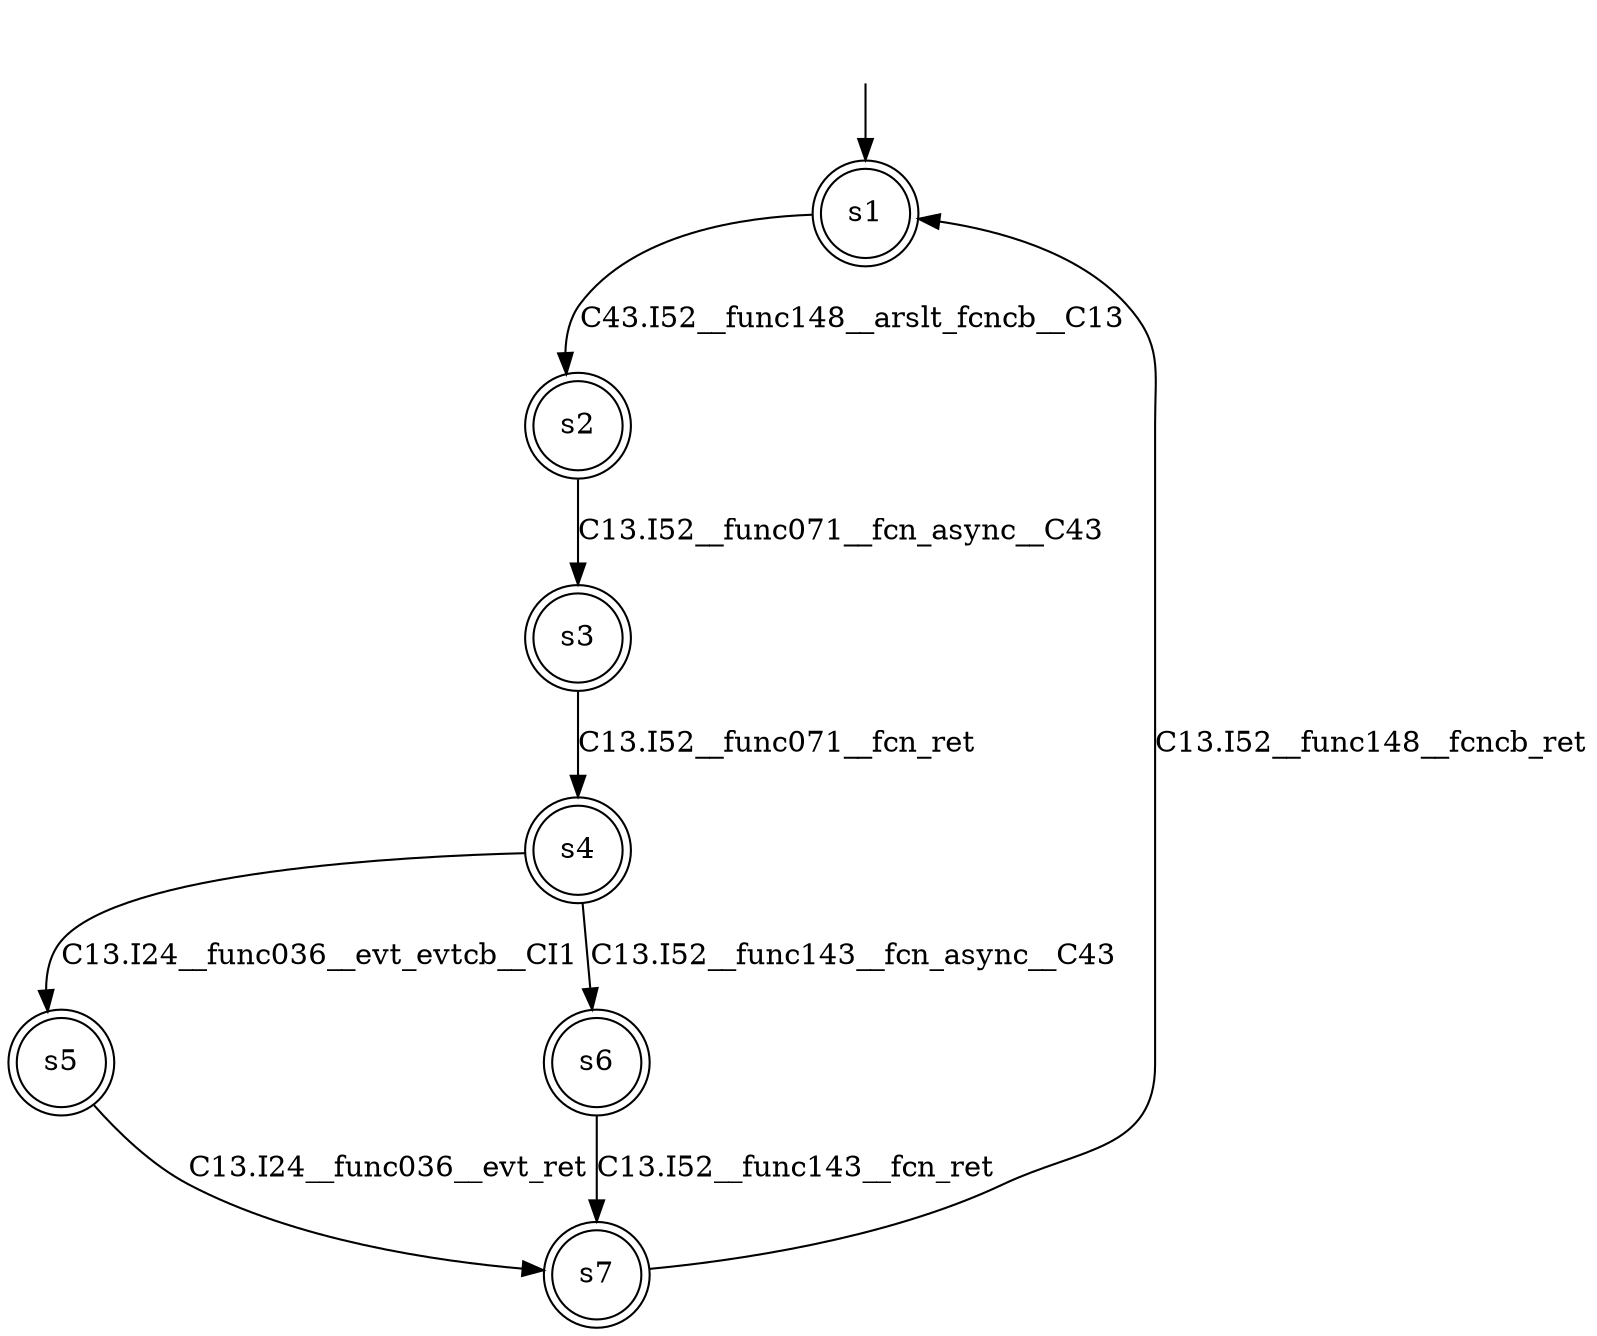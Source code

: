 digraph automaton {
	1 [label=<s1> shape="doublecircle"];
	2 [label=<s2> shape="doublecircle"];
	3 [label=<s3> shape="doublecircle"];
	4 [label=<s4> shape="doublecircle"];
	5 [label=<s5> shape="doublecircle"];
	6 [label=<s6> shape="doublecircle"];
	7 [label=<s7> shape="doublecircle"];
	__init1 [label=<> shape="none"];
	__init1 -> 1;
	1 -> 2 [label=<C43.I52__func148__arslt_fcncb__C13> id="1-0-2"];
	2 -> 3 [label=<C13.I52__func071__fcn_async__C43> id="2-0-3"];
	3 -> 4 [label=<C13.I52__func071__fcn_ret> id="3-0-4"];
	4 -> 5 [label=<C13.I24__func036__evt_evtcb__CI1> id="4-0-5"];
	4 -> 6 [label=<C13.I52__func143__fcn_async__C43> id="4-1-6"];
	5 -> 7 [label=<C13.I24__func036__evt_ret> id="5-0-7"];
	6 -> 7 [label=<C13.I52__func143__fcn_ret> id="6-0-7"];
	7 -> 1 [label=<C13.I52__func148__fcncb_ret> id="7-0-1"];
}
